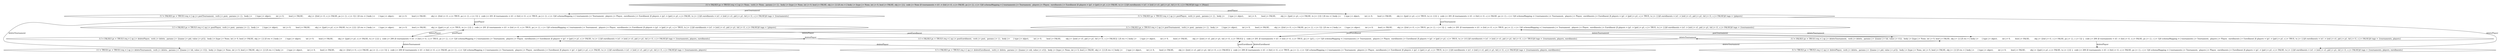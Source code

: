 strict digraph DiskGraph {
nodesep=0.35;
subgraph cluster_graph {
color="white";
3400061084434206551 [label="/\\ f = FALSE/\\ pc = TRUE/\\ req = [ op |-> None,  verb |-> None,  params |-> {},  body |-> [type |-> None, int |-> 0, bool |-> FALSE, obj |-> {}] ]/\\ res = [ body |-> [type |-> None, int |-> 0, bool |-> FALSE, obj |-> {}],  code |-> None ]/\\ tournaments = (t1 :> [tid |-> t1, s |-> FALSE, ps |-> {}, c |-> 1])/\\ schemaMapping = [ tournaments |-> Tournament,  players |-> Player,  enrollments |-> Enrollment ]/\\ players = (p1 :> [pid |-> p1, s |-> FALSE, ts |-> {}])/\\ enrollments = (e1 :> [eid |-> e1, pid |-> p1, tid |-> t1, s |-> FALSE])/\\ tags = {None}",style = filled]
3400061084434206551 -> -6869543853535903337 [label="postTournament",color="black",fontcolor="black"];
-6869543853535903337 [label="/\\ f = FALSE/\\ pc = TRUE/\\ req = [ op |-> postTournament,  verb |-> post,  params |-> {},  body |->      [ type |-> object,        int |-> 0,        bool |-> FALSE,        obj |-> {[tid |-> t1, s |-> FALSE, ps |-> {}, c |-> 1]} ] ]/\\ res = [ body |->      [ type |-> object,        int |-> 0,        bool |-> FALSE,        obj |-> {[tid |-> t1, s |-> TRUE, ps |-> {}, c |-> 1]} ],  code |-> 201 ]/\\ tournaments = (t1 :> [tid |-> t1, s |-> TRUE, ps |-> {}, c |-> 1])/\\ schemaMapping = [ tournaments |-> Tournament,  players |-> Player,  enrollments |-> Enrollment ]/\\ players = (p1 :> [pid |-> p1, s |-> FALSE, ts |-> {}])/\\ enrollments = (e1 :> [eid |-> e1, pid |-> p1, tid |-> t1, s |-> FALSE])/\\ tags = {tournaments}"];
3400061084434206551 -> -8699960613571856503 [label="postPlayer",color="black",fontcolor="black"];
-8699960613571856503 [label="/\\ f = FALSE/\\ pc = TRUE/\\ req = [ op |-> postPlayer,  verb |-> post,  params |-> {},  body |->      [ type |-> object,        int |-> 0,        bool |-> FALSE,        obj |-> {[pid |-> p1, s |-> FALSE, ts |-> {}]} ] ]/\\ res = [ body |->      [ type |-> object,        int |-> 0,        bool |-> FALSE,        obj |-> {[pid |-> p1, s |-> TRUE, ts |-> {}]} ],  code |-> 201 ]/\\ tournaments = (t1 :> [tid |-> t1, s |-> FALSE, ps |-> {}, c |-> 1])/\\ schemaMapping = [ tournaments |-> Tournament,  players |-> Player,  enrollments |-> Enrollment ]/\\ players = (p1 :> [pid |-> p1, s |-> TRUE, ts |-> {}])/\\ enrollments = (e1 :> [eid |-> e1, pid |-> p1, tid |-> t1, s |-> FALSE])/\\ tags = {players}"];
-6869543853535903337 -> 834008165718968300 [label="deleteTournament",color="black",fontcolor="black"];
834008165718968300 [label="/\\ f = TRUE/\\ pc = TRUE/\\ req = [ op |-> deleteTournament,  verb |-> delete,  params |-> {[name |-> tid, value |-> t1]},  body |-> [type |-> None, int |-> 0, bool |-> FALSE, obj |-> {}] ]/\\ res = [ body |->      [ type |-> object,        int |-> 0,        bool |-> FALSE,        obj |-> {[tid |-> t1, s |-> FALSE, ps |-> {}, c |-> 1]} ],  code |-> 200 ]/\\ tournaments = (t1 :> [tid |-> t1, s |-> FALSE, ps |-> {}, c |-> 1])/\\ schemaMapping = [ tournaments |-> Tournament,  players |-> Player,  enrollments |-> Enrollment ]/\\ players = (p1 :> [pid |-> p1, s |-> FALSE, ts |-> {}])/\\ enrollments = (e1 :> [eid |-> e1, pid |-> p1, tid |-> t1, s |-> FALSE])/\\ tags = {tournaments, players}"];
-8699960613571856503 -> 7923120858947927590 [label="postTournament",color="black",fontcolor="black"];
7923120858947927590 [label="/\\ f = FALSE/\\ pc = TRUE/\\ req = [ op |-> postTournament,  verb |-> post,  params |-> {},  body |->      [ type |-> object,        int |-> 0,        bool |-> FALSE,        obj |-> {[tid |-> t1, s |-> FALSE, ps |-> {}, c |-> 1]} ] ]/\\ res = [ body |->      [ type |-> object,        int |-> 0,        bool |-> FALSE,        obj |-> {[tid |-> t1, s |-> TRUE, ps |-> {}, c |-> 1]} ],  code |-> 201 ]/\\ tournaments = (t1 :> [tid |-> t1, s |-> TRUE, ps |-> {}, c |-> 1])/\\ schemaMapping = [ tournaments |-> Tournament,  players |-> Player,  enrollments |-> Enrollment ]/\\ players = (p1 :> [pid |-> p1, s |-> TRUE, ts |-> {}])/\\ enrollments = (e1 :> [eid |-> e1, pid |-> p1, tid |-> t1, s |-> FALSE])/\\ tags = {tournaments}"];
-6869543853535903337 -> -3365949942882981071 [label="postPlayer",color="black",fontcolor="black"];
-3365949942882981071 [label="/\\ f = FALSE/\\ pc = TRUE/\\ req = [ op |-> postPlayer,  verb |-> post,  params |-> {},  body |->      [ type |-> object,        int |-> 0,        bool |-> FALSE,        obj |-> {[pid |-> p1, s |-> FALSE, ts |-> {}]} ] ]/\\ res = [ body |->      [ type |-> object,        int |-> 0,        bool |-> FALSE,        obj |-> {[pid |-> p1, s |-> TRUE, ts |-> {}]} ],  code |-> 201 ]/\\ tournaments = (t1 :> [tid |-> t1, s |-> TRUE, ps |-> {}, c |-> 1])/\\ schemaMapping = [ tournaments |-> Tournament,  players |-> Player,  enrollments |-> Enrollment ]/\\ players = (p1 :> [pid |-> p1, s |-> TRUE, ts |-> {}])/\\ enrollments = (e1 :> [eid |-> e1, pid |-> p1, tid |-> t1, s |-> FALSE])/\\ tags = {players}"];
7923120858947927590 -> 1481012719041397305 [label="deleteTournament",color="black",fontcolor="black"];
1481012719041397305 [label="/\\ f = FALSE/\\ pc = TRUE/\\ req = [ op |-> deleteTournament,  verb |-> delete,  params |-> {[name |-> tid, value |-> t1]},  body |-> [type |-> None, int |-> 0, bool |-> FALSE, obj |-> {}] ]/\\ res = [ body |->      [ type |-> object,        int |-> 0,        bool |-> FALSE,        obj |-> {[tid |-> t1, s |-> FALSE, ps |-> {}, c |-> 1]} ],  code |-> 200 ]/\\ tournaments = (t1 :> [tid |-> t1, s |-> FALSE, ps |-> {}, c |-> 1])/\\ schemaMapping = [ tournaments |-> Tournament,  players |-> Player,  enrollments |-> Enrollment ]/\\ players = (p1 :> [pid |-> p1, s |-> TRUE, ts |-> {}])/\\ enrollments = (e1 :> [eid |-> e1, pid |-> p1, tid |-> t1, s |-> FALSE])/\\ tags = {tournaments, players}"];
-8699960613571856503 -> -5247225570714221281 [label="deletePlayer",color="black",fontcolor="black"];
-5247225570714221281 [label="/\\ f = TRUE/\\ pc = TRUE/\\ req = [ op |-> deletePlayer,  verb |-> delete,  params |-> {[name |-> pid, value |-> p1]},  body |-> [type |-> None, int |-> 0, bool |-> FALSE, obj |-> {}] ]/\\ res = [ body |->      [ type |-> object,        int |-> 0,        bool |-> FALSE,        obj |-> {[pid |-> p1, s |-> FALSE, ts |-> {}]} ],  code |-> 200 ]/\\ tournaments = (t1 :> [tid |-> t1, s |-> FALSE, ps |-> {}, c |-> 1])/\\ schemaMapping = [ tournaments |-> Tournament,  players |-> Player,  enrollments |-> Enrollment ]/\\ players = (p1 :> [pid |-> p1, s |-> FALSE, ts |-> {}])/\\ enrollments = (e1 :> [eid |-> e1, pid |-> p1, tid |-> t1, s |-> FALSE])/\\ tags = {tournaments, players, enrollments}"];
-3365949942882981071 -> 1481012719041397305 [label="deleteTournament",color="black",fontcolor="black"];
7923120858947927590 -> 2582685227305365455 [label="deletePlayer",color="black",fontcolor="black"];
2582685227305365455 [label="/\\ f = FALSE/\\ pc = TRUE/\\ req = [ op |-> deletePlayer,  verb |-> delete,  params |-> {[name |-> pid, value |-> p1]},  body |-> [type |-> None, int |-> 0, bool |-> FALSE, obj |-> {}] ]/\\ res = [ body |->      [ type |-> object,        int |-> 0,        bool |-> FALSE,        obj |-> {[pid |-> p1, s |-> FALSE, ts |-> {}]} ],  code |-> 200 ]/\\ tournaments = (t1 :> [tid |-> t1, s |-> TRUE, ps |-> {}, c |-> 1])/\\ schemaMapping = [ tournaments |-> Tournament,  players |-> Player,  enrollments |-> Enrollment ]/\\ players = (p1 :> [pid |-> p1, s |-> FALSE, ts |-> {}])/\\ enrollments = (e1 :> [eid |-> e1, pid |-> p1, tid |-> t1, s |-> FALSE])/\\ tags = {tournaments, players, enrollments}"];
1481012719041397305 -> 7923120858947927590 [label="postTournament",color="black",fontcolor="black"];
2582685227305365455 -> 834008165718968300 [label="deleteTournament",color="black",fontcolor="black"];
7923120858947927590 -> -2915644680821559971 [label="postEnrollment",color="black",fontcolor="black"];
-2915644680821559971 [label="/\\ f = FALSE/\\ pc = TRUE/\\ req = [ op |-> postEnrollment,  verb |-> post,  params |-> {},  body |->      [ type |-> object,        int |-> 0,        bool |-> FALSE,        obj |-> {[eid |-> e1, pid |-> p1, tid |-> t1, s |-> FALSE]} ] ]/\\ res = [ body |->      [ type |-> object,        int |-> 0,        bool |-> FALSE,        obj |-> {[eid |-> e1, pid |-> p1, tid |-> t1, s |-> TRUE]} ],  code |-> 201 ]/\\ tournaments = (t1 :> [tid |-> t1, s |-> TRUE, ps |-> {p1}, c |-> 1])/\\ schemaMapping = [ tournaments |-> Tournament,  players |-> Player,  enrollments |-> Enrollment ]/\\ players = (p1 :> [pid |-> p1, s |-> TRUE, ts |-> {t1}])/\\ enrollments = (e1 :> [eid |-> e1, pid |-> p1, tid |-> t1, s |-> TRUE])/\\ tags = {tournaments, players, enrollments}"];
-3365949942882981071 -> 2582685227305365455 [label="deletePlayer",color="black",fontcolor="black"];
1481012719041397305 -> -5247225570714221281 [label="deletePlayer",color="black",fontcolor="black"];
2582685227305365455 -> -3365949942882981071 [label="postPlayer",color="black",fontcolor="black"];
-2915644680821559971 -> 1481012719041397305 [label="deleteTournament",color="black",fontcolor="black"];
-3365949942882981071 -> -2915644680821559971 [label="postEnrollment",color="black",fontcolor="black"];
-2915644680821559971 -> 2582685227305365455 [label="deletePlayer",color="black",fontcolor="black"];
-2915644680821559971 -> 7170968964812682759 [label="deleteEnrollment",color="black",fontcolor="black"];
7170968964812682759 [label="/\\ f = FALSE/\\ pc = TRUE/\\ req = [ op |-> deleteEnrollment,  verb |-> delete,  params |-> {[name |-> eid, value |-> e1]},  body |-> [type |-> None, int |-> 0, bool |-> FALSE, obj |-> {}] ]/\\ res = [ body |->      [ type |-> object,        int |-> 0,        bool |-> FALSE,        obj |-> {[eid |-> e1, pid |-> p1, tid |-> t1, s |-> FALSE]} ],  code |-> 200 ]/\\ tournaments = (t1 :> [tid |-> t1, s |-> TRUE, ps |-> {}, c |-> 1])/\\ schemaMapping = [ tournaments |-> Tournament,  players |-> Player,  enrollments |-> Enrollment ]/\\ players = (p1 :> [pid |-> p1, s |-> TRUE, ts |-> {}])/\\ enrollments = (e1 :> [eid |-> e1, pid |-> p1, tid |-> t1, s |-> FALSE])/\\ tags = {tournaments, players, enrollments}"];
7170968964812682759 -> 1481012719041397305 [label="deleteTournament",color="black",fontcolor="black"];
7170968964812682759 -> 2582685227305365455 [label="deletePlayer",color="black",fontcolor="black"];
7170968964812682759 -> -2915644680821559971 [label="postEnrollment",color="black",fontcolor="black"];
{rank = same; 3400061084434206551;}
{rank = same; -8699960613571856503;-6869543853535903337;}
{rank = same; -3365949942882981071;7923120858947927590;}
{rank = same; 1481012719041397305;2582685227305365455;-2915644680821559971;}
{rank = same; 7170968964812682759;}
}
}